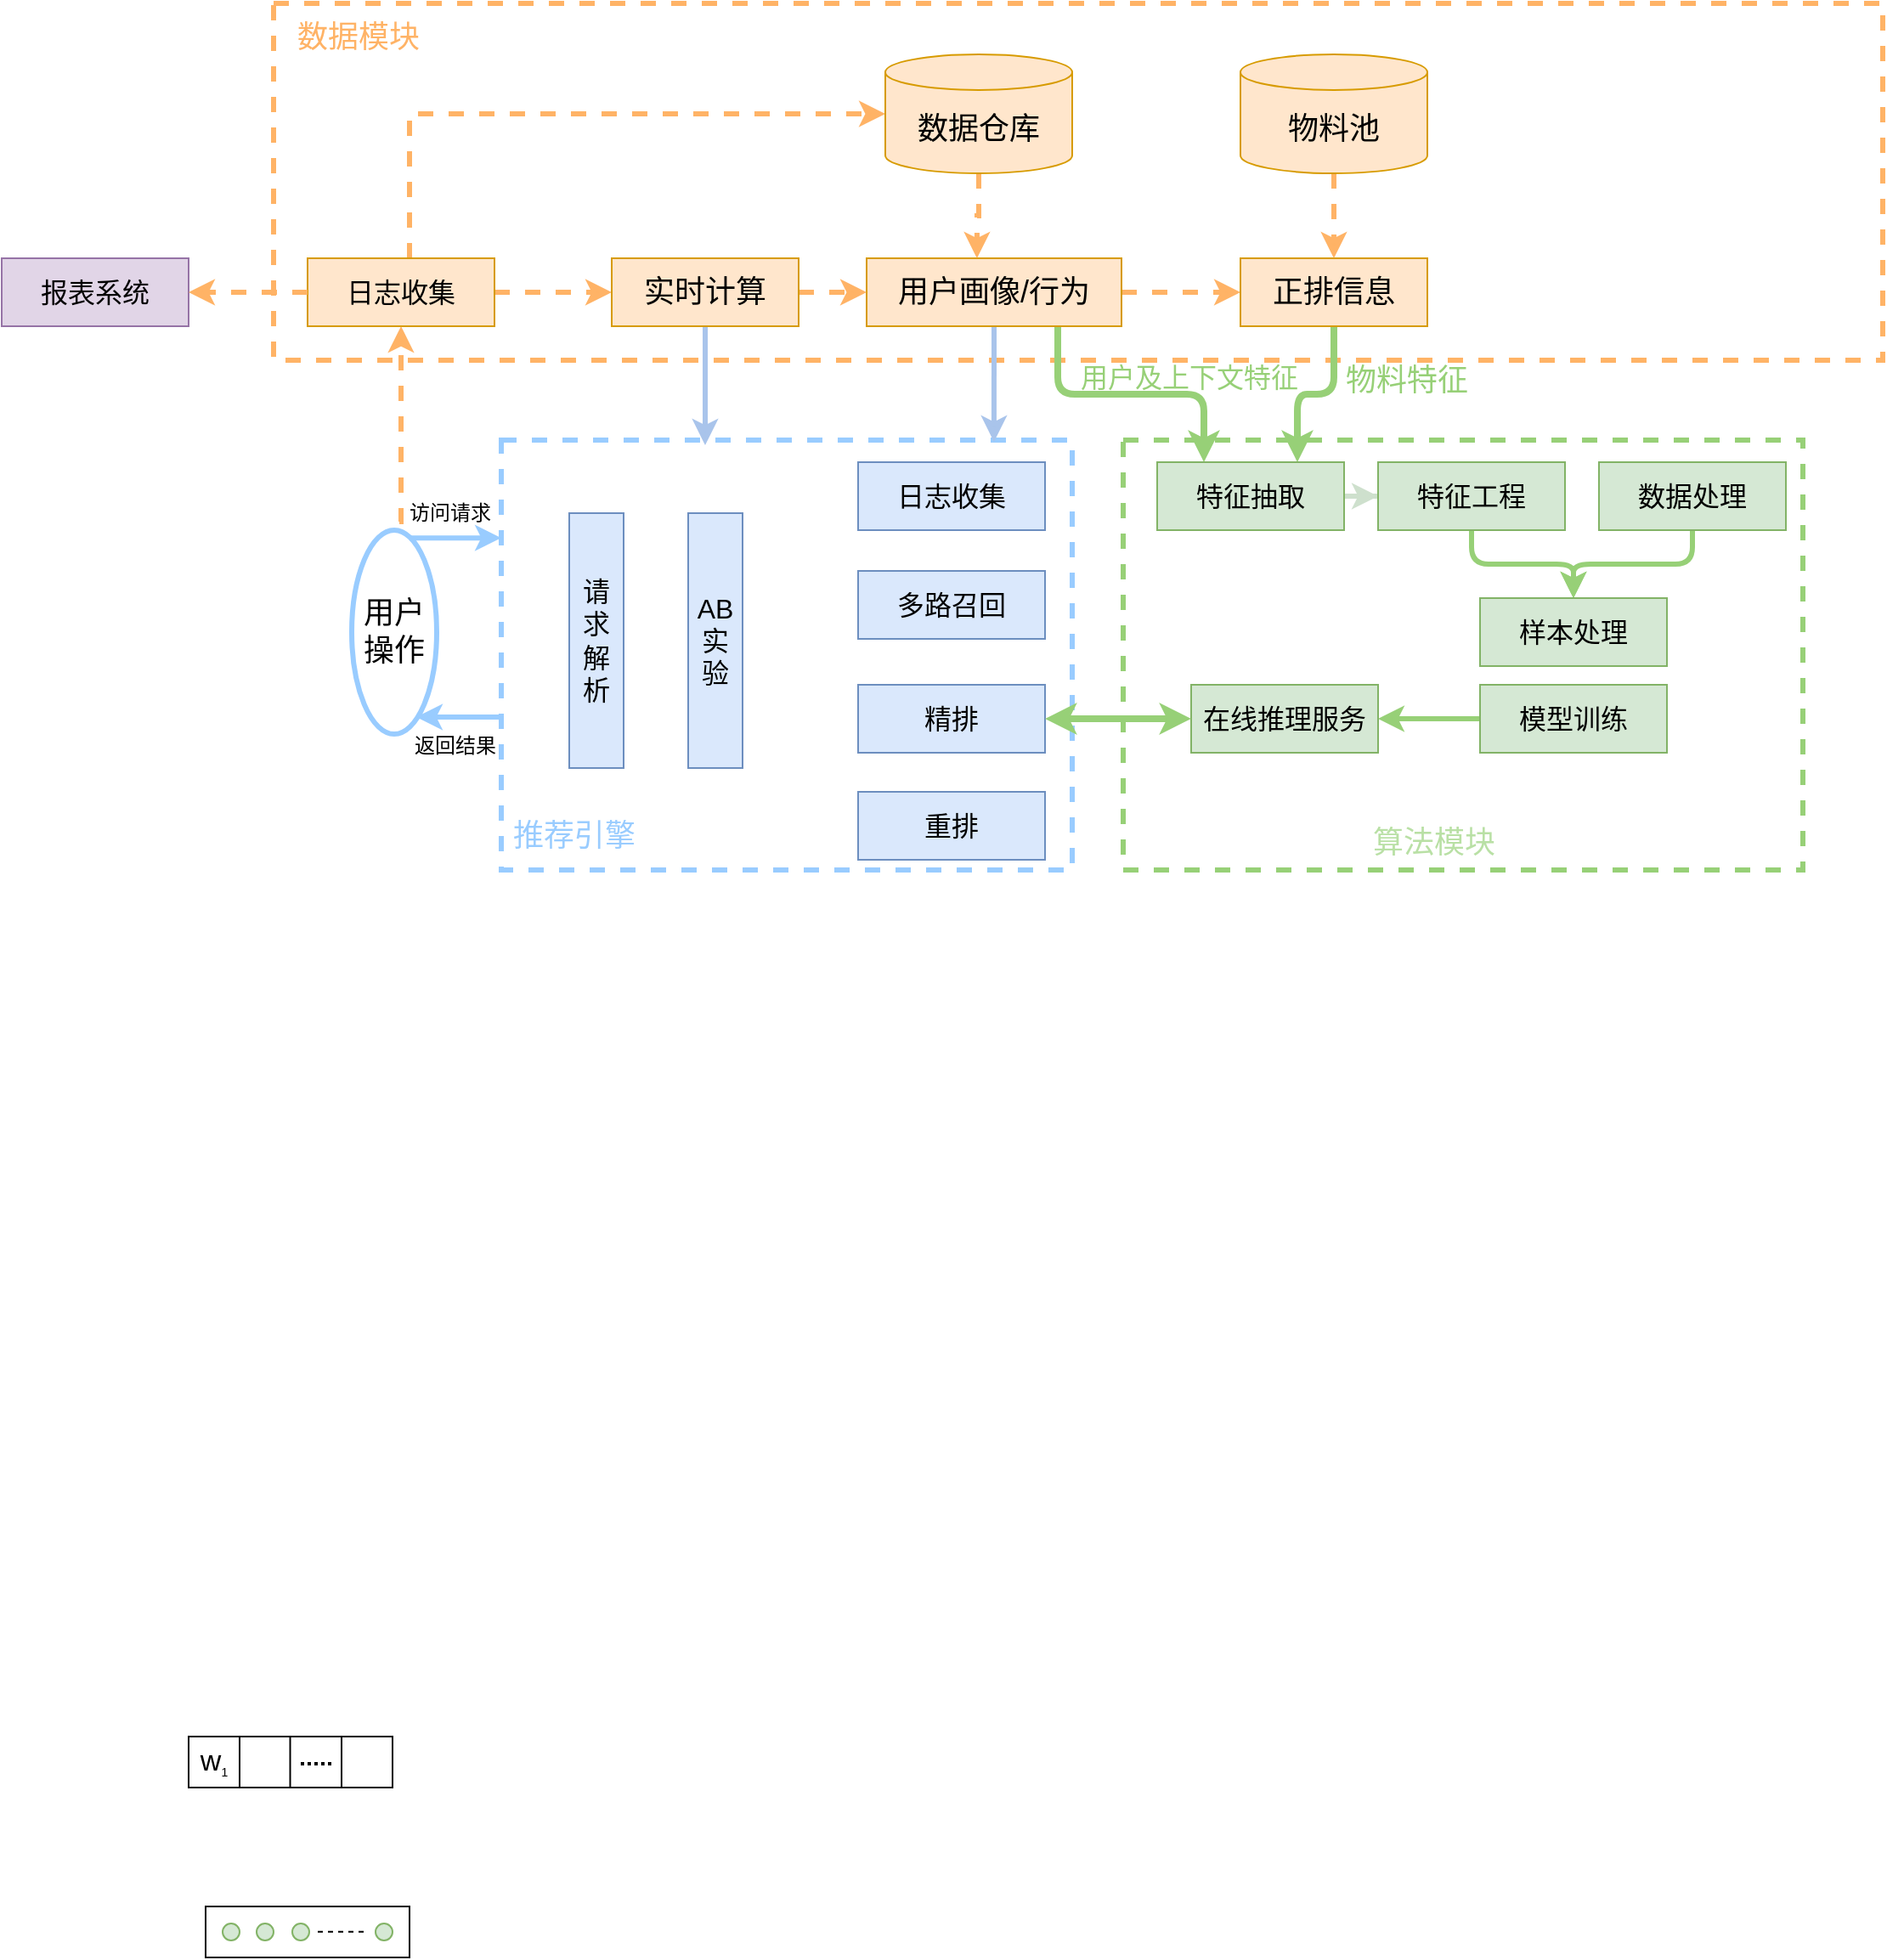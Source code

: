 <mxfile version="13.7.6" type="github">
  <diagram id="0R1KgyZivqST2G8Sgrir" name="Page-1">
    <mxGraphModel dx="1694" dy="1137" grid="0" gridSize="10" guides="1" tooltips="1" connect="1" arrows="1" fold="1" page="0" pageScale="1" pageWidth="827" pageHeight="1169" background="#FFFFFF" math="0" shadow="0">
      <root>
        <mxCell id="0" />
        <mxCell id="1" parent="0" />
        <mxCell id="2lEhO2xfnhziDfnZjIPp-55" value="" style="rounded=0;whiteSpace=wrap;html=1;dashed=1;strokeWidth=3;fillColor=none;strokeColor=#97D077;" parent="1" vertex="1">
          <mxGeometry x="700" y="427" width="400" height="253" as="geometry" />
        </mxCell>
        <mxCell id="2lEhO2xfnhziDfnZjIPp-33" value="" style="rounded=0;whiteSpace=wrap;html=1;fillColor=none;dashed=1;strokeWidth=3;strokeColor=#99CCFF;" parent="1" vertex="1">
          <mxGeometry x="334" y="427" width="336" height="253" as="geometry" />
        </mxCell>
        <mxCell id="2lEhO2xfnhziDfnZjIPp-19" value="" style="rounded=0;whiteSpace=wrap;html=1;fillColor=none;dashed=1;strokeWidth=3;strokeColor=#FFB366;" parent="1" vertex="1">
          <mxGeometry x="200" y="170" width="947" height="210" as="geometry" />
        </mxCell>
        <mxCell id="F2EInP20JMvGmBjEMHAI-9" value="" style="group;rounded=0;glass=0;shadow=0;sketch=0;" parent="1" vertex="1" connectable="0">
          <mxGeometry x="160" y="1290" width="120" height="30" as="geometry" />
        </mxCell>
        <mxCell id="F2EInP20JMvGmBjEMHAI-1" value="" style="verticalLabelPosition=bottom;verticalAlign=top;html=1;shape=mxgraph.basic.rect;fillColor2=none;strokeWidth=1;size=20;indent=5;" parent="F2EInP20JMvGmBjEMHAI-9" vertex="1">
          <mxGeometry width="120" height="30" as="geometry" />
        </mxCell>
        <mxCell id="F2EInP20JMvGmBjEMHAI-3" value="" style="verticalLabelPosition=bottom;verticalAlign=top;html=1;shape=mxgraph.flowchart.on-page_reference;fillColor=#d5e8d4;strokeColor=#82b366;" parent="F2EInP20JMvGmBjEMHAI-9" vertex="1">
          <mxGeometry x="10" y="10" width="10" height="10" as="geometry" />
        </mxCell>
        <mxCell id="F2EInP20JMvGmBjEMHAI-4" value="" style="verticalLabelPosition=bottom;verticalAlign=top;html=1;shape=mxgraph.flowchart.on-page_reference;fillColor=#d5e8d4;strokeColor=#82b366;" parent="F2EInP20JMvGmBjEMHAI-9" vertex="1">
          <mxGeometry x="30" y="10" width="10" height="10" as="geometry" />
        </mxCell>
        <mxCell id="F2EInP20JMvGmBjEMHAI-5" value="" style="verticalLabelPosition=bottom;verticalAlign=top;html=1;shape=mxgraph.flowchart.on-page_reference;fillColor=#d5e8d4;strokeColor=#82b366;" parent="F2EInP20JMvGmBjEMHAI-9" vertex="1">
          <mxGeometry x="51" y="10" width="10" height="10" as="geometry" />
        </mxCell>
        <mxCell id="F2EInP20JMvGmBjEMHAI-6" value="" style="verticalLabelPosition=bottom;verticalAlign=top;html=1;shape=mxgraph.flowchart.on-page_reference;fillColor=#d5e8d4;strokeColor=#82b366;" parent="F2EInP20JMvGmBjEMHAI-9" vertex="1">
          <mxGeometry x="100" y="10" width="10" height="10" as="geometry" />
        </mxCell>
        <mxCell id="F2EInP20JMvGmBjEMHAI-7" value="" style="endArrow=none;html=1;rounded=0;" parent="F2EInP20JMvGmBjEMHAI-9" target="F2EInP20JMvGmBjEMHAI-1" edge="1">
          <mxGeometry relative="1" as="geometry">
            <mxPoint y="10" as="sourcePoint" />
            <mxPoint x="160" y="10" as="targetPoint" />
          </mxGeometry>
        </mxCell>
        <mxCell id="F2EInP20JMvGmBjEMHAI-8" value="" style="endArrow=none;html=1;rounded=0;dashed=1;" parent="F2EInP20JMvGmBjEMHAI-9" edge="1">
          <mxGeometry relative="1" as="geometry">
            <mxPoint x="66" y="14.9" as="sourcePoint" />
            <mxPoint x="96" y="14.9" as="targetPoint" />
            <Array as="points">
              <mxPoint x="76" y="14.9" />
            </Array>
          </mxGeometry>
        </mxCell>
        <mxCell id="F2EInP20JMvGmBjEMHAI-15" value="" style="group" parent="1" vertex="1" connectable="0">
          <mxGeometry x="150" y="1190" width="120" height="30" as="geometry" />
        </mxCell>
        <mxCell id="F2EInP20JMvGmBjEMHAI-10" value="" style="verticalLabelPosition=bottom;verticalAlign=top;html=1;shape=mxgraph.basic.rect;fillColor2=none;strokeWidth=1;size=20;indent=5;" parent="F2EInP20JMvGmBjEMHAI-15" vertex="1">
          <mxGeometry width="120" height="30" as="geometry" />
        </mxCell>
        <mxCell id="F2EInP20JMvGmBjEMHAI-11" value="" style="endArrow=none;html=1;entryX=0.25;entryY=0;entryDx=0;entryDy=0;entryPerimeter=0;" parent="F2EInP20JMvGmBjEMHAI-15" target="F2EInP20JMvGmBjEMHAI-10" edge="1">
          <mxGeometry width="50" height="50" relative="1" as="geometry">
            <mxPoint x="30" y="30" as="sourcePoint" />
            <mxPoint x="80" y="-20" as="targetPoint" />
          </mxGeometry>
        </mxCell>
        <mxCell id="F2EInP20JMvGmBjEMHAI-12" value="" style="endArrow=none;html=1;entryX=0.25;entryY=0;entryDx=0;entryDy=0;entryPerimeter=0;" parent="F2EInP20JMvGmBjEMHAI-15" edge="1">
          <mxGeometry width="50" height="50" relative="1" as="geometry">
            <mxPoint x="59.76" y="30" as="sourcePoint" />
            <mxPoint x="59.76" as="targetPoint" />
          </mxGeometry>
        </mxCell>
        <mxCell id="F2EInP20JMvGmBjEMHAI-13" value="" style="endArrow=none;html=1;entryX=0.25;entryY=0;entryDx=0;entryDy=0;entryPerimeter=0;" parent="F2EInP20JMvGmBjEMHAI-15" edge="1">
          <mxGeometry width="50" height="50" relative="1" as="geometry">
            <mxPoint x="90" y="30" as="sourcePoint" />
            <mxPoint x="90" as="targetPoint" />
          </mxGeometry>
        </mxCell>
        <mxCell id="F2EInP20JMvGmBjEMHAI-14" value="" style="endArrow=none;dashed=1;html=1;strokeWidth=2;dashPattern=1 1;" parent="F2EInP20JMvGmBjEMHAI-15" edge="1">
          <mxGeometry width="50" height="50" relative="1" as="geometry">
            <mxPoint x="66" y="16" as="sourcePoint" />
            <mxPoint x="86" y="16" as="targetPoint" />
          </mxGeometry>
        </mxCell>
        <mxCell id="F2EInP20JMvGmBjEMHAI-16" value="&lt;font&gt;&lt;font style=&quot;font-size: 17px&quot;&gt;w&lt;/font&gt;&lt;sub style=&quot;font-size: 7px&quot;&gt;&lt;font style=&quot;font-size: 7px&quot;&gt;1&lt;/font&gt;&lt;/sub&gt;&lt;/font&gt;" style="text;html=1;strokeColor=none;fillColor=none;align=center;verticalAlign=middle;whiteSpace=wrap;rounded=0;shadow=0;glass=0;sketch=0;" parent="F2EInP20JMvGmBjEMHAI-15" vertex="1">
          <mxGeometry y="5" width="30" height="20" as="geometry" />
        </mxCell>
        <mxCell id="2lEhO2xfnhziDfnZjIPp-1" value="&lt;font style=&quot;font-size: 16px&quot;&gt;报表系统&lt;/font&gt;" style="rounded=0;whiteSpace=wrap;html=1;fillColor=#e1d5e7;strokeColor=#9673a6;" parent="1" vertex="1">
          <mxGeometry x="40" y="320" width="110" height="40" as="geometry" />
        </mxCell>
        <mxCell id="2lEhO2xfnhziDfnZjIPp-10" style="edgeStyle=orthogonalEdgeStyle;rounded=0;orthogonalLoop=1;jettySize=auto;html=1;entryX=0;entryY=0.5;entryDx=0;entryDy=0;entryPerimeter=0;strokeColor=#FFB366;strokeWidth=3;dashed=1;" parent="1" source="2lEhO2xfnhziDfnZjIPp-2" target="2lEhO2xfnhziDfnZjIPp-6" edge="1">
          <mxGeometry relative="1" as="geometry">
            <Array as="points">
              <mxPoint x="280" y="235" />
            </Array>
          </mxGeometry>
        </mxCell>
        <mxCell id="2lEhO2xfnhziDfnZjIPp-14" style="edgeStyle=orthogonalEdgeStyle;rounded=0;orthogonalLoop=1;jettySize=auto;html=1;exitX=1;exitY=0.5;exitDx=0;exitDy=0;entryX=0;entryY=0.5;entryDx=0;entryDy=0;strokeWidth=3;dashed=1;strokeColor=#FFB366;" parent="1" source="2lEhO2xfnhziDfnZjIPp-2" target="2lEhO2xfnhziDfnZjIPp-4" edge="1">
          <mxGeometry relative="1" as="geometry" />
        </mxCell>
        <mxCell id="2lEhO2xfnhziDfnZjIPp-2" value="&lt;font style=&quot;font-size: 16px&quot;&gt;日志收集&lt;/font&gt;" style="rounded=0;whiteSpace=wrap;html=1;fillColor=#ffe6cc;strokeColor=#d79b00;" parent="1" vertex="1">
          <mxGeometry x="220" y="320" width="110" height="40" as="geometry" />
        </mxCell>
        <mxCell id="2lEhO2xfnhziDfnZjIPp-16" style="edgeStyle=orthogonalEdgeStyle;rounded=0;orthogonalLoop=1;jettySize=auto;html=1;entryX=0;entryY=0.5;entryDx=0;entryDy=0;dashed=1;strokeWidth=3;strokeColor=#FFB366;" parent="1" source="2lEhO2xfnhziDfnZjIPp-3" target="2lEhO2xfnhziDfnZjIPp-5" edge="1">
          <mxGeometry relative="1" as="geometry" />
        </mxCell>
        <mxCell id="2lEhO2xfnhziDfnZjIPp-44" style="edgeStyle=orthogonalEdgeStyle;rounded=0;orthogonalLoop=1;jettySize=auto;html=1;exitX=0.5;exitY=1;exitDx=0;exitDy=0;entryX=0.863;entryY=0.004;entryDx=0;entryDy=0;entryPerimeter=0;strokeWidth=3;strokeColor=#A9C4EB;" parent="1" source="2lEhO2xfnhziDfnZjIPp-3" target="2lEhO2xfnhziDfnZjIPp-33" edge="1">
          <mxGeometry relative="1" as="geometry" />
        </mxCell>
        <mxCell id="SUds5BYxjLjZ6QGA8Evi-6" style="edgeStyle=orthogonalEdgeStyle;rounded=1;orthogonalLoop=1;jettySize=auto;html=1;exitX=0.75;exitY=1;exitDx=0;exitDy=0;entryX=0.25;entryY=0;entryDx=0;entryDy=0;strokeWidth=4;strokeColor=#97D077;" edge="1" parent="1" source="2lEhO2xfnhziDfnZjIPp-3" target="2lEhO2xfnhziDfnZjIPp-45">
          <mxGeometry relative="1" as="geometry" />
        </mxCell>
        <mxCell id="2lEhO2xfnhziDfnZjIPp-3" value="&lt;font style=&quot;font-size: 18px&quot;&gt;用户画像/行为&lt;/font&gt;" style="rounded=0;whiteSpace=wrap;html=1;fillColor=#ffe6cc;strokeColor=#d79b00;" parent="1" vertex="1">
          <mxGeometry x="549" y="320" width="150" height="40" as="geometry" />
        </mxCell>
        <mxCell id="2lEhO2xfnhziDfnZjIPp-15" style="edgeStyle=orthogonalEdgeStyle;rounded=0;orthogonalLoop=1;jettySize=auto;html=1;exitX=1;exitY=0.5;exitDx=0;exitDy=0;entryX=0;entryY=0.5;entryDx=0;entryDy=0;strokeWidth=3;dashed=1;strokeColor=#FFB366;" parent="1" source="2lEhO2xfnhziDfnZjIPp-4" target="2lEhO2xfnhziDfnZjIPp-3" edge="1">
          <mxGeometry relative="1" as="geometry" />
        </mxCell>
        <mxCell id="2lEhO2xfnhziDfnZjIPp-41" style="edgeStyle=orthogonalEdgeStyle;rounded=0;orthogonalLoop=1;jettySize=auto;html=1;exitX=0.5;exitY=1;exitDx=0;exitDy=0;strokeWidth=3;strokeColor=#A9C4EB;" parent="1" source="2lEhO2xfnhziDfnZjIPp-4" edge="1">
          <mxGeometry relative="1" as="geometry">
            <mxPoint x="454" y="430" as="targetPoint" />
          </mxGeometry>
        </mxCell>
        <mxCell id="2lEhO2xfnhziDfnZjIPp-4" value="&lt;font style=&quot;font-size: 18px&quot;&gt;实时计算&lt;/font&gt;" style="rounded=0;whiteSpace=wrap;html=1;fillColor=#ffe6cc;strokeColor=#d79b00;" parent="1" vertex="1">
          <mxGeometry x="399" y="320" width="110" height="40" as="geometry" />
        </mxCell>
        <mxCell id="SUds5BYxjLjZ6QGA8Evi-7" style="edgeStyle=orthogonalEdgeStyle;rounded=1;orthogonalLoop=1;jettySize=auto;html=1;entryX=0.75;entryY=0;entryDx=0;entryDy=0;strokeWidth=4;strokeColor=#97D077;" edge="1" parent="1" source="2lEhO2xfnhziDfnZjIPp-5" target="2lEhO2xfnhziDfnZjIPp-45">
          <mxGeometry relative="1" as="geometry" />
        </mxCell>
        <mxCell id="2lEhO2xfnhziDfnZjIPp-5" value="&lt;font style=&quot;font-size: 18px&quot;&gt;正排信息&lt;/font&gt;" style="rounded=0;whiteSpace=wrap;html=1;fillColor=#ffe6cc;strokeColor=#d79b00;" parent="1" vertex="1">
          <mxGeometry x="769" y="320" width="110" height="40" as="geometry" />
        </mxCell>
        <mxCell id="2lEhO2xfnhziDfnZjIPp-17" style="edgeStyle=orthogonalEdgeStyle;rounded=0;orthogonalLoop=1;jettySize=auto;html=1;entryX=0.433;entryY=0;entryDx=0;entryDy=0;entryPerimeter=0;strokeColor=#FFB366;strokeWidth=3;dashed=1;" parent="1" source="2lEhO2xfnhziDfnZjIPp-6" target="2lEhO2xfnhziDfnZjIPp-3" edge="1">
          <mxGeometry relative="1" as="geometry" />
        </mxCell>
        <mxCell id="2lEhO2xfnhziDfnZjIPp-6" value="&lt;font style=&quot;font-size: 18px&quot;&gt;数据仓库&lt;/font&gt;" style="shape=cylinder3;whiteSpace=wrap;html=1;boundedLbl=1;backgroundOutline=1;size=10.471;fillColor=#ffe6cc;strokeColor=#d79b00;" parent="1" vertex="1">
          <mxGeometry x="560" y="200" width="110" height="70" as="geometry" />
        </mxCell>
        <mxCell id="2lEhO2xfnhziDfnZjIPp-18" style="edgeStyle=orthogonalEdgeStyle;rounded=0;orthogonalLoop=1;jettySize=auto;html=1;strokeColor=#FFB366;strokeWidth=3;dashed=1;" parent="1" source="2lEhO2xfnhziDfnZjIPp-7" target="2lEhO2xfnhziDfnZjIPp-5" edge="1">
          <mxGeometry relative="1" as="geometry" />
        </mxCell>
        <mxCell id="2lEhO2xfnhziDfnZjIPp-7" value="&lt;font style=&quot;font-size: 18px&quot;&gt;物料池&lt;/font&gt;" style="shape=cylinder3;whiteSpace=wrap;html=1;boundedLbl=1;backgroundOutline=1;size=10.471;fillColor=#ffe6cc;strokeColor=#d79b00;" parent="1" vertex="1">
          <mxGeometry x="769" y="200" width="110" height="70" as="geometry" />
        </mxCell>
        <mxCell id="2lEhO2xfnhziDfnZjIPp-20" value="&lt;font style=&quot;font-size: 18px&quot; color=&quot;#ffb366&quot;&gt;数据模块&lt;/font&gt;" style="text;html=1;strokeColor=none;fillColor=none;align=center;verticalAlign=middle;whiteSpace=wrap;rounded=0;dashed=1;" parent="1" vertex="1">
          <mxGeometry x="200" y="180" width="100" height="20" as="geometry" />
        </mxCell>
        <mxCell id="2lEhO2xfnhziDfnZjIPp-23" style="edgeStyle=orthogonalEdgeStyle;rounded=0;orthogonalLoop=1;jettySize=auto;html=1;entryX=0.5;entryY=1;entryDx=0;entryDy=0;dashed=1;strokeColor=#FFB366;strokeWidth=3;exitX=0;exitY=0.75;exitDx=0;exitDy=0;" parent="1" source="2lEhO2xfnhziDfnZjIPp-35" target="2lEhO2xfnhziDfnZjIPp-2" edge="1">
          <mxGeometry relative="1" as="geometry">
            <mxPoint x="275" y="540" as="sourcePoint" />
            <Array as="points">
              <mxPoint x="275" y="475" />
            </Array>
          </mxGeometry>
        </mxCell>
        <mxCell id="2lEhO2xfnhziDfnZjIPp-26" value="&lt;font style=&quot;font-size: 16px&quot;&gt;日志收集&lt;/font&gt;" style="rounded=0;whiteSpace=wrap;html=1;fillColor=#dae8fc;strokeColor=#6c8ebf;" parent="1" vertex="1">
          <mxGeometry x="544" y="440" width="110" height="40" as="geometry" />
        </mxCell>
        <mxCell id="2lEhO2xfnhziDfnZjIPp-28" value="&lt;font style=&quot;font-size: 16px&quot;&gt;多路召回&lt;/font&gt;" style="rounded=0;whiteSpace=wrap;html=1;strokeColor=#6c8ebf;fillColor=#DAE8FC;" parent="1" vertex="1">
          <mxGeometry x="544" y="504" width="110" height="40" as="geometry" />
        </mxCell>
        <mxCell id="2lEhO2xfnhziDfnZjIPp-29" value="&lt;font style=&quot;font-size: 16px&quot;&gt;精排&lt;/font&gt;" style="rounded=0;whiteSpace=wrap;html=1;fillColor=#dae8fc;strokeColor=#6c8ebf;" parent="1" vertex="1">
          <mxGeometry x="544" y="571" width="110" height="40" as="geometry" />
        </mxCell>
        <mxCell id="2lEhO2xfnhziDfnZjIPp-30" value="&lt;font style=&quot;font-size: 16px&quot;&gt;重排&lt;/font&gt;" style="rounded=0;whiteSpace=wrap;html=1;fillColor=#dae8fc;strokeColor=#6c8ebf;" parent="1" vertex="1">
          <mxGeometry x="544" y="634" width="110" height="40" as="geometry" />
        </mxCell>
        <mxCell id="2lEhO2xfnhziDfnZjIPp-31" value="&lt;span style=&quot;font-size: 16px&quot;&gt;请求解析&lt;/span&gt;" style="rounded=0;whiteSpace=wrap;html=1;fillColor=#dae8fc;strokeColor=#6c8ebf;" parent="1" vertex="1">
          <mxGeometry x="374" y="470" width="32" height="150" as="geometry" />
        </mxCell>
        <mxCell id="2lEhO2xfnhziDfnZjIPp-32" value="&lt;span style=&quot;font-size: 16px&quot;&gt;AB实验&lt;/span&gt;" style="rounded=0;whiteSpace=wrap;html=1;fillColor=#dae8fc;strokeColor=#6c8ebf;" parent="1" vertex="1">
          <mxGeometry x="444" y="470" width="32" height="150" as="geometry" />
        </mxCell>
        <mxCell id="2lEhO2xfnhziDfnZjIPp-34" value="" style="endArrow=classic;html=1;strokeWidth=3;strokeColor=#99CCFF;" parent="1" edge="1">
          <mxGeometry width="50" height="50" relative="1" as="geometry">
            <mxPoint x="280" y="484.58" as="sourcePoint" />
            <mxPoint x="334" y="484.58" as="targetPoint" />
          </mxGeometry>
        </mxCell>
        <mxCell id="2lEhO2xfnhziDfnZjIPp-35" value="访问请求" style="text;html=1;strokeColor=none;fillColor=none;align=center;verticalAlign=middle;whiteSpace=wrap;rounded=0;" parent="1" vertex="1">
          <mxGeometry x="274" y="460" width="60" height="20" as="geometry" />
        </mxCell>
        <mxCell id="2lEhO2xfnhziDfnZjIPp-36" value="&lt;font style=&quot;font-size: 18px&quot;&gt;用户操作&lt;/font&gt;" style="ellipse;whiteSpace=wrap;html=1;strokeWidth=3;fillColor=none;strokeColor=#99CCFF;" parent="1" vertex="1">
          <mxGeometry x="246" y="480" width="50" height="120" as="geometry" />
        </mxCell>
        <mxCell id="2lEhO2xfnhziDfnZjIPp-37" value="" style="endArrow=classic;html=1;strokeWidth=3;strokeColor=#99CCFF;" parent="1" edge="1">
          <mxGeometry width="50" height="50" relative="1" as="geometry">
            <mxPoint x="334" y="590" as="sourcePoint" />
            <mxPoint x="284" y="590" as="targetPoint" />
          </mxGeometry>
        </mxCell>
        <mxCell id="2lEhO2xfnhziDfnZjIPp-38" value="返回结果" style="text;html=1;strokeColor=none;fillColor=none;align=center;verticalAlign=middle;whiteSpace=wrap;rounded=0;" parent="1" vertex="1">
          <mxGeometry x="277" y="597" width="60" height="20" as="geometry" />
        </mxCell>
        <mxCell id="2lEhO2xfnhziDfnZjIPp-40" value="&lt;font style=&quot;font-size: 18px&quot; color=&quot;#99ccff&quot;&gt;推荐引擎&lt;/font&gt;" style="text;html=1;strokeColor=none;fillColor=none;align=center;verticalAlign=middle;whiteSpace=wrap;rounded=0;" parent="1" vertex="1">
          <mxGeometry x="334" y="650" width="86" height="20" as="geometry" />
        </mxCell>
        <mxCell id="2lEhO2xfnhziDfnZjIPp-54" style="edgeStyle=orthogonalEdgeStyle;rounded=0;orthogonalLoop=1;jettySize=auto;html=1;strokeWidth=3;fillColor=#d5e8d4;strokeColor=#CEE0CD;" parent="1" source="2lEhO2xfnhziDfnZjIPp-45" target="2lEhO2xfnhziDfnZjIPp-46" edge="1">
          <mxGeometry relative="1" as="geometry" />
        </mxCell>
        <mxCell id="2lEhO2xfnhziDfnZjIPp-45" value="&lt;font style=&quot;font-size: 16px&quot;&gt;特征抽取&lt;/font&gt;" style="rounded=0;whiteSpace=wrap;html=1;fillColor=#d5e8d4;strokeColor=#82b366;" parent="1" vertex="1">
          <mxGeometry x="720" y="440" width="110" height="40" as="geometry" />
        </mxCell>
        <mxCell id="2lEhO2xfnhziDfnZjIPp-52" style="edgeStyle=orthogonalEdgeStyle;rounded=1;orthogonalLoop=1;jettySize=auto;html=1;entryX=0.5;entryY=0;entryDx=0;entryDy=0;strokeWidth=3;fillColor=#d5e8d4;strokeColor=#97D077;" parent="1" source="2lEhO2xfnhziDfnZjIPp-46" target="2lEhO2xfnhziDfnZjIPp-48" edge="1">
          <mxGeometry relative="1" as="geometry" />
        </mxCell>
        <mxCell id="2lEhO2xfnhziDfnZjIPp-46" value="&lt;font style=&quot;font-size: 16px&quot;&gt;特征工程&lt;/font&gt;" style="rounded=0;whiteSpace=wrap;html=1;fillColor=#d5e8d4;strokeColor=#82b366;" parent="1" vertex="1">
          <mxGeometry x="850" y="440" width="110" height="40" as="geometry" />
        </mxCell>
        <mxCell id="2lEhO2xfnhziDfnZjIPp-53" style="edgeStyle=orthogonalEdgeStyle;rounded=1;orthogonalLoop=1;jettySize=auto;html=1;entryX=0.5;entryY=0;entryDx=0;entryDy=0;strokeWidth=3;fillColor=#d5e8d4;strokeColor=#97D077;" parent="1" source="2lEhO2xfnhziDfnZjIPp-47" target="2lEhO2xfnhziDfnZjIPp-48" edge="1">
          <mxGeometry relative="1" as="geometry" />
        </mxCell>
        <mxCell id="2lEhO2xfnhziDfnZjIPp-47" value="&lt;font style=&quot;font-size: 16px&quot;&gt;数据处理&lt;/font&gt;" style="rounded=0;whiteSpace=wrap;html=1;fillColor=#d5e8d4;strokeColor=#82b366;" parent="1" vertex="1">
          <mxGeometry x="980" y="440" width="110" height="40" as="geometry" />
        </mxCell>
        <mxCell id="2lEhO2xfnhziDfnZjIPp-48" value="&lt;font style=&quot;font-size: 16px&quot;&gt;样本处理&lt;/font&gt;" style="rounded=0;whiteSpace=wrap;html=1;fillColor=#d5e8d4;strokeColor=#82b366;" parent="1" vertex="1">
          <mxGeometry x="910" y="520" width="110" height="40" as="geometry" />
        </mxCell>
        <mxCell id="2lEhO2xfnhziDfnZjIPp-56" style="edgeStyle=orthogonalEdgeStyle;rounded=0;orthogonalLoop=1;jettySize=auto;html=1;entryX=1;entryY=0.5;entryDx=0;entryDy=0;strokeWidth=3;fillColor=#d5e8d4;strokeColor=#97D077;" parent="1" source="2lEhO2xfnhziDfnZjIPp-49" target="2lEhO2xfnhziDfnZjIPp-51" edge="1">
          <mxGeometry relative="1" as="geometry" />
        </mxCell>
        <mxCell id="2lEhO2xfnhziDfnZjIPp-49" value="&lt;font style=&quot;font-size: 16px&quot;&gt;模型训练&lt;/font&gt;" style="rounded=0;whiteSpace=wrap;html=1;fillColor=#d5e8d4;strokeColor=#82b366;" parent="1" vertex="1">
          <mxGeometry x="910" y="571" width="110" height="40" as="geometry" />
        </mxCell>
        <mxCell id="2lEhO2xfnhziDfnZjIPp-51" value="&lt;span style=&quot;font-size: 16px&quot;&gt;在线推理服务&lt;/span&gt;" style="rounded=0;whiteSpace=wrap;html=1;fillColor=#d5e8d4;strokeColor=#82b366;" parent="1" vertex="1">
          <mxGeometry x="740" y="571" width="110" height="40" as="geometry" />
        </mxCell>
        <mxCell id="SUds5BYxjLjZ6QGA8Evi-2" value="" style="endArrow=classic;startArrow=classic;html=1;entryX=0;entryY=0.5;entryDx=0;entryDy=0;exitX=1;exitY=0.5;exitDx=0;exitDy=0;strokeWidth=4;fillColor=#dae8fc;strokeColor=#97D077;" edge="1" parent="1" source="2lEhO2xfnhziDfnZjIPp-29" target="2lEhO2xfnhziDfnZjIPp-51">
          <mxGeometry width="50" height="50" relative="1" as="geometry">
            <mxPoint x="550" y="430" as="sourcePoint" />
            <mxPoint x="600" y="380" as="targetPoint" />
          </mxGeometry>
        </mxCell>
        <mxCell id="SUds5BYxjLjZ6QGA8Evi-5" value="&lt;font style=&quot;font-size: 18px&quot; color=&quot;#b9e0a5&quot;&gt;算法模块&lt;/font&gt;" style="text;html=1;strokeColor=none;fillColor=none;align=center;verticalAlign=middle;whiteSpace=wrap;rounded=0;" vertex="1" parent="1">
          <mxGeometry x="840" y="654" width="86" height="20" as="geometry" />
        </mxCell>
        <mxCell id="SUds5BYxjLjZ6QGA8Evi-8" value="&lt;font style=&quot;font-size: 18px&quot; color=&quot;#97d077&quot;&gt;物料特征&lt;/font&gt;" style="text;html=1;strokeColor=none;fillColor=none;align=center;verticalAlign=middle;whiteSpace=wrap;rounded=0;" vertex="1" parent="1">
          <mxGeometry x="824" y="382" width="86" height="20" as="geometry" />
        </mxCell>
        <mxCell id="SUds5BYxjLjZ6QGA8Evi-9" value="&lt;font style=&quot;font-size: 16px&quot; color=&quot;#97d077&quot;&gt;用户及上下文特征&lt;/font&gt;" style="text;html=1;strokeColor=none;fillColor=none;align=center;verticalAlign=middle;whiteSpace=wrap;rounded=0;" vertex="1" parent="1">
          <mxGeometry x="674" y="380" width="130" height="20" as="geometry" />
        </mxCell>
        <mxCell id="SUds5BYxjLjZ6QGA8Evi-11" style="edgeStyle=orthogonalEdgeStyle;rounded=0;orthogonalLoop=1;jettySize=auto;html=1;exitX=0;exitY=0.5;exitDx=0;exitDy=0;entryX=1;entryY=0.5;entryDx=0;entryDy=0;strokeWidth=3;dashed=1;strokeColor=#FFB366;" edge="1" parent="1" source="2lEhO2xfnhziDfnZjIPp-2" target="2lEhO2xfnhziDfnZjIPp-1">
          <mxGeometry relative="1" as="geometry">
            <mxPoint x="340" y="350" as="sourcePoint" />
            <mxPoint x="409" y="350" as="targetPoint" />
          </mxGeometry>
        </mxCell>
      </root>
    </mxGraphModel>
  </diagram>
</mxfile>
